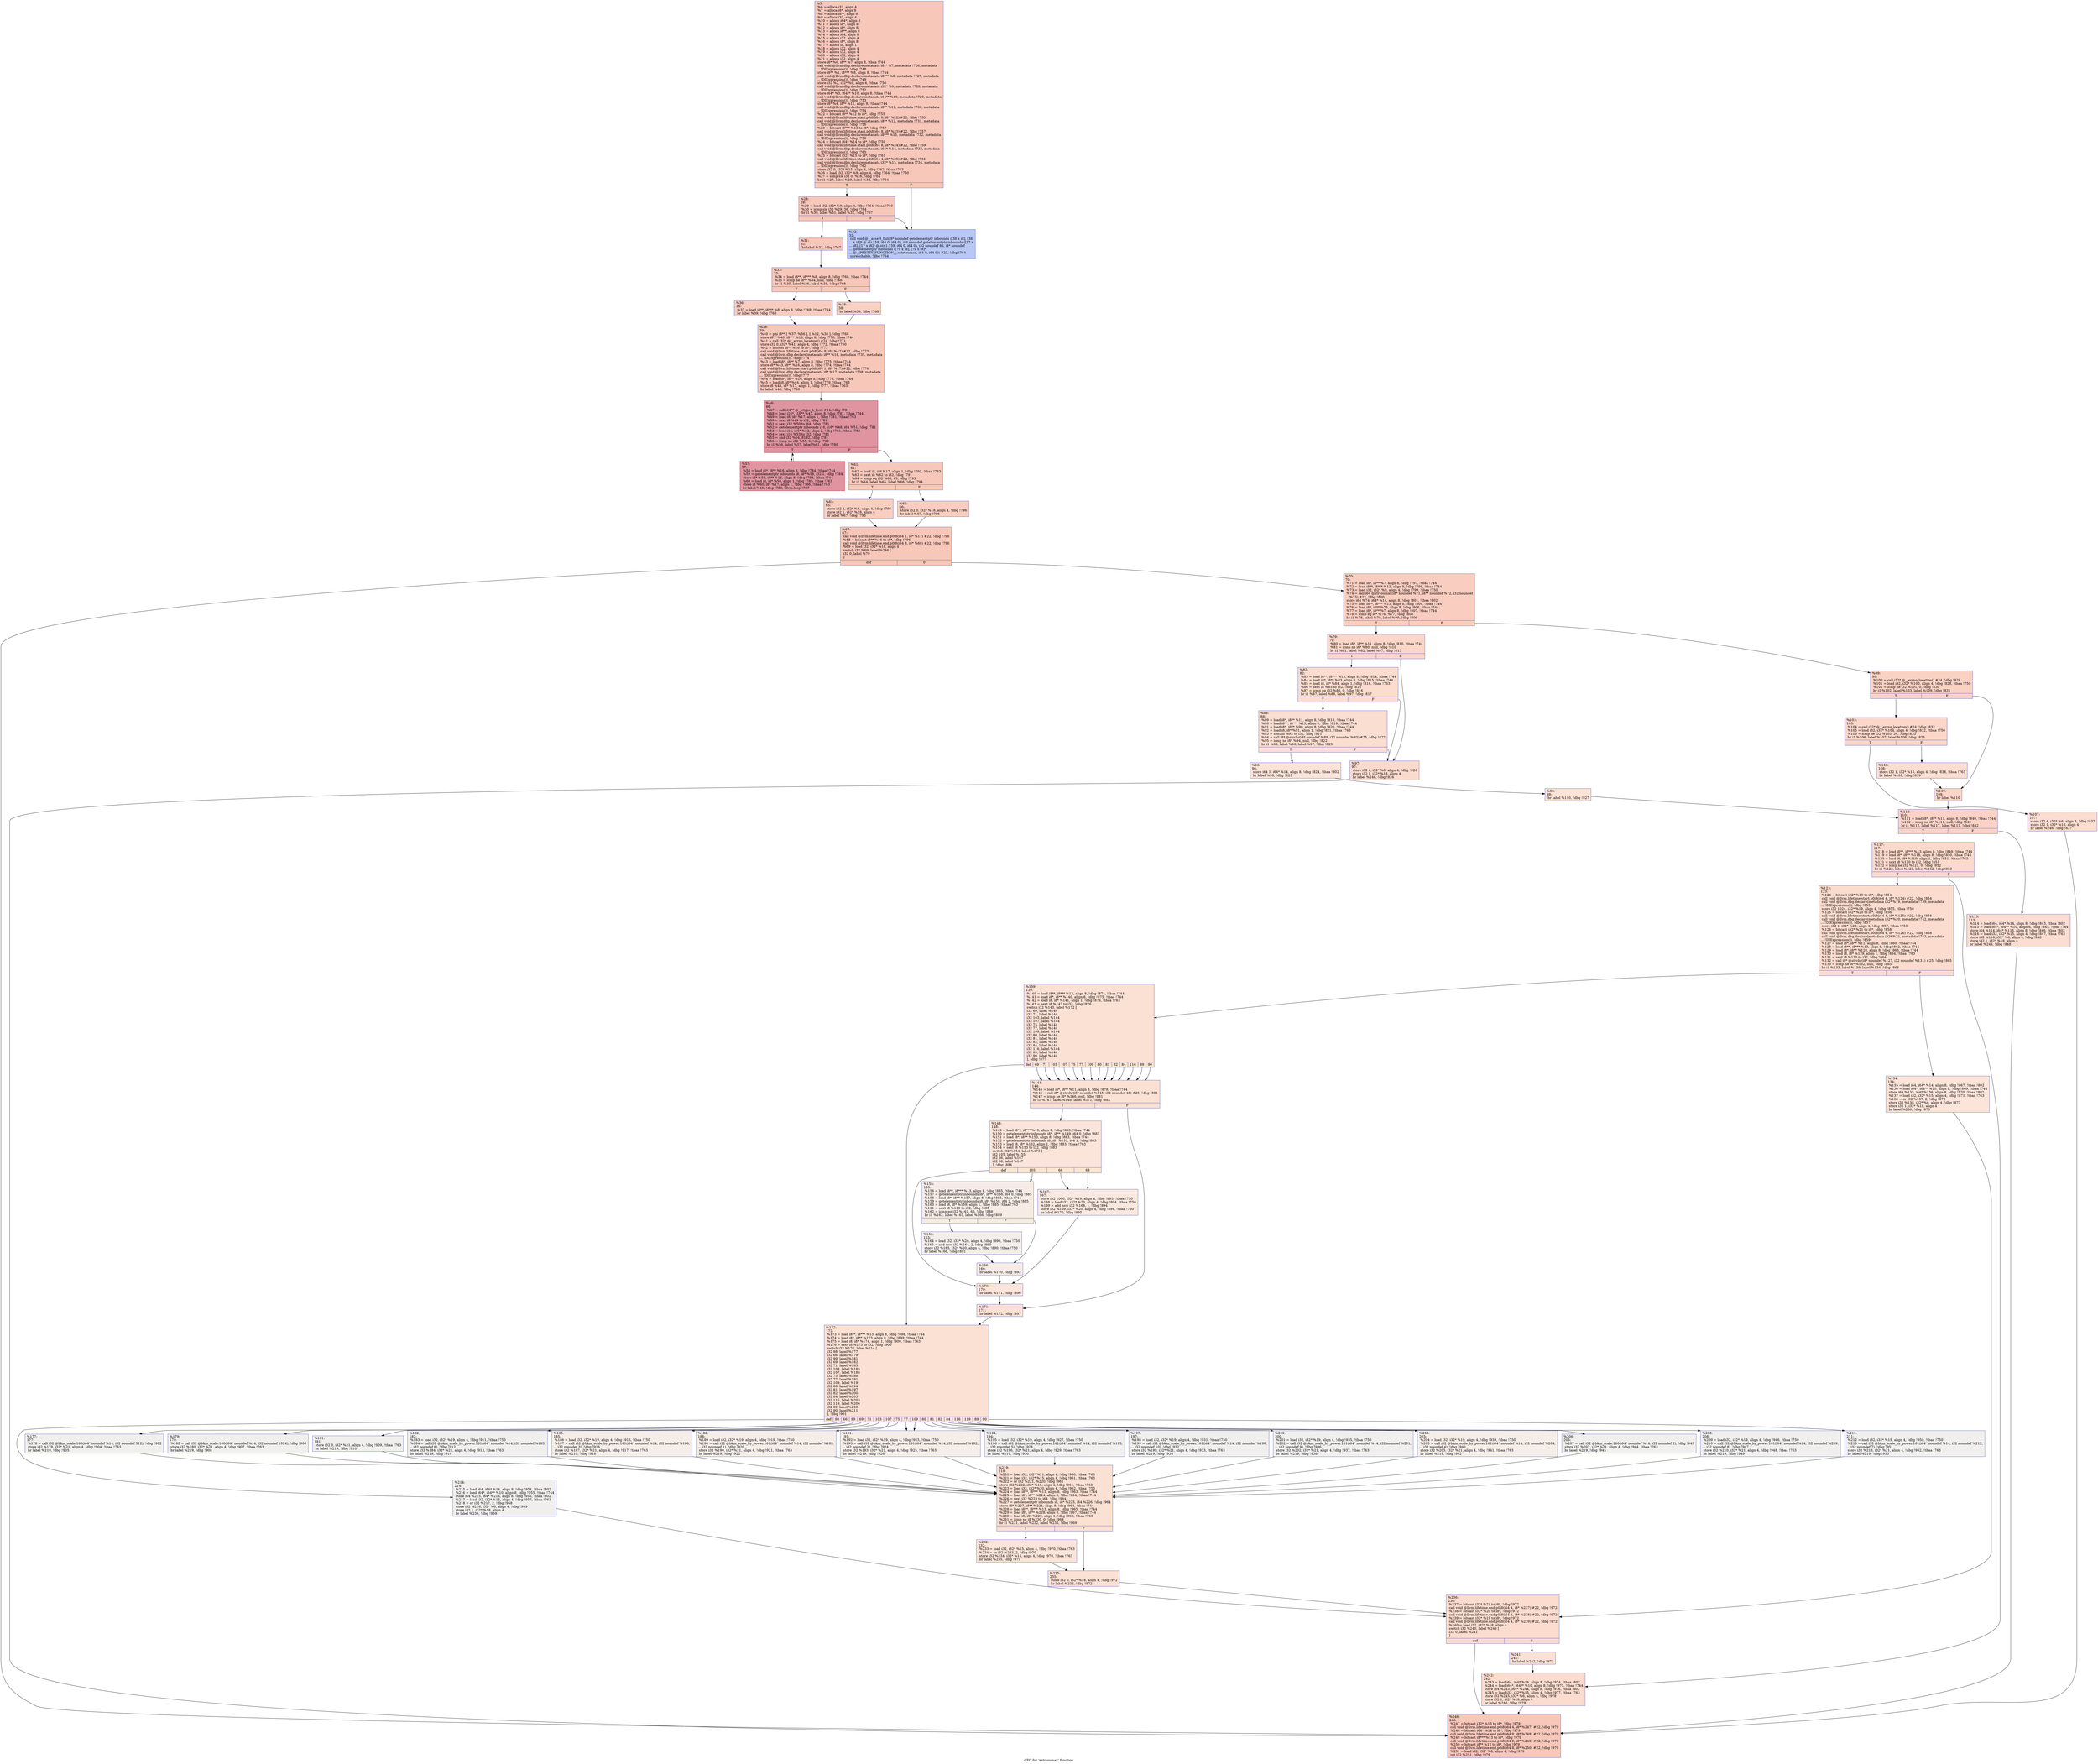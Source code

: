 digraph "CFG for 'xstrtoumax' function" {
	label="CFG for 'xstrtoumax' function";

	Node0x1152d70 [shape=record,color="#3d50c3ff", style=filled, fillcolor="#ec7f6370",label="{%5:\l  %6 = alloca i32, align 4\l  %7 = alloca i8*, align 8\l  %8 = alloca i8**, align 8\l  %9 = alloca i32, align 4\l  %10 = alloca i64*, align 8\l  %11 = alloca i8*, align 8\l  %12 = alloca i8*, align 8\l  %13 = alloca i8**, align 8\l  %14 = alloca i64, align 8\l  %15 = alloca i32, align 4\l  %16 = alloca i8*, align 8\l  %17 = alloca i8, align 1\l  %18 = alloca i32, align 4\l  %19 = alloca i32, align 4\l  %20 = alloca i32, align 4\l  %21 = alloca i32, align 4\l  store i8* %0, i8** %7, align 8, !tbaa !744\l  call void @llvm.dbg.declare(metadata i8** %7, metadata !726, metadata\l... !DIExpression()), !dbg !748\l  store i8** %1, i8*** %8, align 8, !tbaa !744\l  call void @llvm.dbg.declare(metadata i8*** %8, metadata !727, metadata\l... !DIExpression()), !dbg !749\l  store i32 %2, i32* %9, align 4, !tbaa !750\l  call void @llvm.dbg.declare(metadata i32* %9, metadata !728, metadata\l... !DIExpression()), !dbg !752\l  store i64* %3, i64** %10, align 8, !tbaa !744\l  call void @llvm.dbg.declare(metadata i64** %10, metadata !729, metadata\l... !DIExpression()), !dbg !753\l  store i8* %4, i8** %11, align 8, !tbaa !744\l  call void @llvm.dbg.declare(metadata i8** %11, metadata !730, metadata\l... !DIExpression()), !dbg !754\l  %22 = bitcast i8** %12 to i8*, !dbg !755\l  call void @llvm.lifetime.start.p0i8(i64 8, i8* %22) #22, !dbg !755\l  call void @llvm.dbg.declare(metadata i8** %12, metadata !731, metadata\l... !DIExpression()), !dbg !756\l  %23 = bitcast i8*** %13 to i8*, !dbg !757\l  call void @llvm.lifetime.start.p0i8(i64 8, i8* %23) #22, !dbg !757\l  call void @llvm.dbg.declare(metadata i8*** %13, metadata !732, metadata\l... !DIExpression()), !dbg !758\l  %24 = bitcast i64* %14 to i8*, !dbg !759\l  call void @llvm.lifetime.start.p0i8(i64 8, i8* %24) #22, !dbg !759\l  call void @llvm.dbg.declare(metadata i64* %14, metadata !733, metadata\l... !DIExpression()), !dbg !760\l  %25 = bitcast i32* %15 to i8*, !dbg !761\l  call void @llvm.lifetime.start.p0i8(i64 4, i8* %25) #22, !dbg !761\l  call void @llvm.dbg.declare(metadata i32* %15, metadata !734, metadata\l... !DIExpression()), !dbg !762\l  store i32 0, i32* %15, align 4, !dbg !762, !tbaa !763\l  %26 = load i32, i32* %9, align 4, !dbg !764, !tbaa !750\l  %27 = icmp sle i32 0, %26, !dbg !764\l  br i1 %27, label %28, label %32, !dbg !764\l|{<s0>T|<s1>F}}"];
	Node0x1152d70:s0 -> Node0x1154920;
	Node0x1152d70:s1 -> Node0x11549c0;
	Node0x1154920 [shape=record,color="#3d50c3ff", style=filled, fillcolor="#ec7f6370",label="{%28:\l28:                                               \l  %29 = load i32, i32* %9, align 4, !dbg !764, !tbaa !750\l  %30 = icmp sle i32 %29, 36, !dbg !764\l  br i1 %30, label %31, label %32, !dbg !767\l|{<s0>T|<s1>F}}"];
	Node0x1154920:s0 -> Node0x1154970;
	Node0x1154920:s1 -> Node0x11549c0;
	Node0x1154970 [shape=record,color="#3d50c3ff", style=filled, fillcolor="#ec7f6370",label="{%31:\l31:                                               \l  br label %33, !dbg !767\l}"];
	Node0x1154970 -> Node0x1154a10;
	Node0x11549c0 [shape=record,color="#3d50c3ff", style=filled, fillcolor="#5f7fe870",label="{%32:\l32:                                               \l  call void @__assert_fail(i8* noundef getelementptr inbounds ([38 x i8], [38\l... x i8]* @.str.158, i64 0, i64 0), i8* noundef getelementptr inbounds ([17 x\l... i8], [17 x i8]* @.str.1.159, i64 0, i64 0), i32 noundef 86, i8* noundef\l... getelementptr inbounds ([79 x i8], [79 x i8]*\l... @__PRETTY_FUNCTION__.xstrtoumax, i64 0, i64 0)) #23, !dbg !764\l  unreachable, !dbg !764\l}"];
	Node0x1154a10 [shape=record,color="#3d50c3ff", style=filled, fillcolor="#ec7f6370",label="{%33:\l33:                                               \l  %34 = load i8**, i8*** %8, align 8, !dbg !768, !tbaa !744\l  %35 = icmp ne i8** %34, null, !dbg !768\l  br i1 %35, label %36, label %38, !dbg !768\l|{<s0>T|<s1>F}}"];
	Node0x1154a10:s0 -> Node0x1154a60;
	Node0x1154a10:s1 -> Node0x1154ab0;
	Node0x1154a60 [shape=record,color="#3d50c3ff", style=filled, fillcolor="#f08b6e70",label="{%36:\l36:                                               \l  %37 = load i8**, i8*** %8, align 8, !dbg !769, !tbaa !744\l  br label %39, !dbg !768\l}"];
	Node0x1154a60 -> Node0x1154b00;
	Node0x1154ab0 [shape=record,color="#3d50c3ff", style=filled, fillcolor="#f4987a70",label="{%38:\l38:                                               \l  br label %39, !dbg !768\l}"];
	Node0x1154ab0 -> Node0x1154b00;
	Node0x1154b00 [shape=record,color="#3d50c3ff", style=filled, fillcolor="#ec7f6370",label="{%39:\l39:                                               \l  %40 = phi i8** [ %37, %36 ], [ %12, %38 ], !dbg !768\l  store i8** %40, i8*** %13, align 8, !dbg !770, !tbaa !744\l  %41 = call i32* @__errno_location() #24, !dbg !771\l  store i32 0, i32* %41, align 4, !dbg !772, !tbaa !750\l  %42 = bitcast i8** %16 to i8*, !dbg !773\l  call void @llvm.lifetime.start.p0i8(i64 8, i8* %42) #22, !dbg !773\l  call void @llvm.dbg.declare(metadata i8** %16, metadata !735, metadata\l... !DIExpression()), !dbg !774\l  %43 = load i8*, i8** %7, align 8, !dbg !775, !tbaa !744\l  store i8* %43, i8** %16, align 8, !dbg !774, !tbaa !744\l  call void @llvm.lifetime.start.p0i8(i64 1, i8* %17) #22, !dbg !776\l  call void @llvm.dbg.declare(metadata i8* %17, metadata !738, metadata\l... !DIExpression()), !dbg !777\l  %44 = load i8*, i8** %16, align 8, !dbg !778, !tbaa !744\l  %45 = load i8, i8* %44, align 1, !dbg !779, !tbaa !763\l  store i8 %45, i8* %17, align 1, !dbg !777, !tbaa !763\l  br label %46, !dbg !780\l}"];
	Node0x1154b00 -> Node0x1154b50;
	Node0x1154b50 [shape=record,color="#b70d28ff", style=filled, fillcolor="#b70d2870",label="{%46:\l46:                                               \l  %47 = call i16** @__ctype_b_loc() #24, !dbg !781\l  %48 = load i16*, i16** %47, align 8, !dbg !781, !tbaa !744\l  %49 = load i8, i8* %17, align 1, !dbg !781, !tbaa !763\l  %50 = zext i8 %49 to i32, !dbg !781\l  %51 = sext i32 %50 to i64, !dbg !781\l  %52 = getelementptr inbounds i16, i16* %48, i64 %51, !dbg !781\l  %53 = load i16, i16* %52, align 2, !dbg !781, !tbaa !782\l  %54 = zext i16 %53 to i32, !dbg !781\l  %55 = and i32 %54, 8192, !dbg !781\l  %56 = icmp ne i32 %55, 0, !dbg !780\l  br i1 %56, label %57, label %61, !dbg !780\l|{<s0>T|<s1>F}}"];
	Node0x1154b50:s0 -> Node0x1154ba0;
	Node0x1154b50:s1 -> Node0x1154bf0;
	Node0x1154ba0 [shape=record,color="#b70d28ff", style=filled, fillcolor="#b70d2870",label="{%57:\l57:                                               \l  %58 = load i8*, i8** %16, align 8, !dbg !784, !tbaa !744\l  %59 = getelementptr inbounds i8, i8* %58, i32 1, !dbg !784\l  store i8* %59, i8** %16, align 8, !dbg !784, !tbaa !744\l  %60 = load i8, i8* %59, align 1, !dbg !785, !tbaa !763\l  store i8 %60, i8* %17, align 1, !dbg !786, !tbaa !763\l  br label %46, !dbg !780, !llvm.loop !787\l}"];
	Node0x1154ba0 -> Node0x1154b50;
	Node0x1154bf0 [shape=record,color="#3d50c3ff", style=filled, fillcolor="#ec7f6370",label="{%61:\l61:                                               \l  %62 = load i8, i8* %17, align 1, !dbg !791, !tbaa !763\l  %63 = zext i8 %62 to i32, !dbg !791\l  %64 = icmp eq i32 %63, 45, !dbg !793\l  br i1 %64, label %65, label %66, !dbg !794\l|{<s0>T|<s1>F}}"];
	Node0x1154bf0:s0 -> Node0x1154c40;
	Node0x1154bf0:s1 -> Node0x1154c90;
	Node0x1154c40 [shape=record,color="#3d50c3ff", style=filled, fillcolor="#f2907270",label="{%65:\l65:                                               \l  store i32 4, i32* %6, align 4, !dbg !795\l  store i32 1, i32* %18, align 4\l  br label %67, !dbg !795\l}"];
	Node0x1154c40 -> Node0x1154ce0;
	Node0x1154c90 [shape=record,color="#3d50c3ff", style=filled, fillcolor="#f2907270",label="{%66:\l66:                                               \l  store i32 0, i32* %18, align 4, !dbg !796\l  br label %67, !dbg !796\l}"];
	Node0x1154c90 -> Node0x1154ce0;
	Node0x1154ce0 [shape=record,color="#3d50c3ff", style=filled, fillcolor="#ec7f6370",label="{%67:\l67:                                               \l  call void @llvm.lifetime.end.p0i8(i64 1, i8* %17) #22, !dbg !796\l  %68 = bitcast i8** %16 to i8*, !dbg !796\l  call void @llvm.lifetime.end.p0i8(i64 8, i8* %68) #22, !dbg !796\l  %69 = load i32, i32* %18, align 4\l  switch i32 %69, label %246 [\l    i32 0, label %70\l  ]\l|{<s0>def|<s1>0}}"];
	Node0x1154ce0:s0 -> Node0x1155c30;
	Node0x1154ce0:s1 -> Node0x1154d30;
	Node0x1154d30 [shape=record,color="#3d50c3ff", style=filled, fillcolor="#f2907270",label="{%70:\l70:                                               \l  %71 = load i8*, i8** %7, align 8, !dbg !797, !tbaa !744\l  %72 = load i8**, i8*** %13, align 8, !dbg !798, !tbaa !744\l  %73 = load i32, i32* %9, align 4, !dbg !799, !tbaa !750\l  %74 = call i64 @strtoumax(i8* noundef %71, i8** noundef %72, i32 noundef\l... %73) #22, !dbg !800\l  store i64 %74, i64* %14, align 8, !dbg !801, !tbaa !802\l  %75 = load i8**, i8*** %13, align 8, !dbg !804, !tbaa !744\l  %76 = load i8*, i8** %75, align 8, !dbg !806, !tbaa !744\l  %77 = load i8*, i8** %7, align 8, !dbg !807, !tbaa !744\l  %78 = icmp eq i8* %76, %77, !dbg !808\l  br i1 %78, label %79, label %99, !dbg !809\l|{<s0>T|<s1>F}}"];
	Node0x1154d30:s0 -> Node0x1154d80;
	Node0x1154d30:s1 -> Node0x1154f60;
	Node0x1154d80 [shape=record,color="#3d50c3ff", style=filled, fillcolor="#f6a38570",label="{%79:\l79:                                               \l  %80 = load i8*, i8** %11, align 8, !dbg !810, !tbaa !744\l  %81 = icmp ne i8* %80, null, !dbg !810\l  br i1 %81, label %82, label %97, !dbg !813\l|{<s0>T|<s1>F}}"];
	Node0x1154d80:s0 -> Node0x1154dd0;
	Node0x1154d80:s1 -> Node0x1154ec0;
	Node0x1154dd0 [shape=record,color="#3d50c3ff", style=filled, fillcolor="#f7af9170",label="{%82:\l82:                                               \l  %83 = load i8**, i8*** %13, align 8, !dbg !814, !tbaa !744\l  %84 = load i8*, i8** %83, align 8, !dbg !815, !tbaa !744\l  %85 = load i8, i8* %84, align 1, !dbg !816, !tbaa !763\l  %86 = sext i8 %85 to i32, !dbg !816\l  %87 = icmp ne i32 %86, 0, !dbg !816\l  br i1 %87, label %88, label %97, !dbg !817\l|{<s0>T|<s1>F}}"];
	Node0x1154dd0:s0 -> Node0x1154e20;
	Node0x1154dd0:s1 -> Node0x1154ec0;
	Node0x1154e20 [shape=record,color="#3d50c3ff", style=filled, fillcolor="#f7b59970",label="{%88:\l88:                                               \l  %89 = load i8*, i8** %11, align 8, !dbg !818, !tbaa !744\l  %90 = load i8**, i8*** %13, align 8, !dbg !819, !tbaa !744\l  %91 = load i8*, i8** %90, align 8, !dbg !820, !tbaa !744\l  %92 = load i8, i8* %91, align 1, !dbg !821, !tbaa !763\l  %93 = sext i8 %92 to i32, !dbg !821\l  %94 = call i8* @strchr(i8* noundef %89, i32 noundef %93) #25, !dbg !822\l  %95 = icmp ne i8* %94, null, !dbg !822\l  br i1 %95, label %96, label %97, !dbg !823\l|{<s0>T|<s1>F}}"];
	Node0x1154e20:s0 -> Node0x1154e70;
	Node0x1154e20:s1 -> Node0x1154ec0;
	Node0x1154e70 [shape=record,color="#3d50c3ff", style=filled, fillcolor="#f6bfa670",label="{%96:\l96:                                               \l  store i64 1, i64* %14, align 8, !dbg !824, !tbaa !802\l  br label %98, !dbg !825\l}"];
	Node0x1154e70 -> Node0x1154f10;
	Node0x1154ec0 [shape=record,color="#3d50c3ff", style=filled, fillcolor="#f7ac8e70",label="{%97:\l97:                                               \l  store i32 4, i32* %6, align 4, !dbg !826\l  store i32 1, i32* %18, align 4\l  br label %246, !dbg !826\l}"];
	Node0x1154ec0 -> Node0x1155c30;
	Node0x1154f10 [shape=record,color="#3d50c3ff", style=filled, fillcolor="#f6bfa670",label="{%98:\l98:                                               \l  br label %110, !dbg !827\l}"];
	Node0x1154f10 -> Node0x11550f0;
	Node0x1154f60 [shape=record,color="#3d50c3ff", style=filled, fillcolor="#f4987a70",label="{%99:\l99:                                               \l  %100 = call i32* @__errno_location() #24, !dbg !828\l  %101 = load i32, i32* %100, align 4, !dbg !828, !tbaa !750\l  %102 = icmp ne i32 %101, 0, !dbg !830\l  br i1 %102, label %103, label %109, !dbg !831\l|{<s0>T|<s1>F}}"];
	Node0x1154f60:s0 -> Node0x1154fb0;
	Node0x1154f60:s1 -> Node0x11550a0;
	Node0x1154fb0 [shape=record,color="#3d50c3ff", style=filled, fillcolor="#f6a38570",label="{%103:\l103:                                              \l  %104 = call i32* @__errno_location() #24, !dbg !832\l  %105 = load i32, i32* %104, align 4, !dbg !832, !tbaa !750\l  %106 = icmp ne i32 %105, 34, !dbg !835\l  br i1 %106, label %107, label %108, !dbg !836\l|{<s0>T|<s1>F}}"];
	Node0x1154fb0:s0 -> Node0x1155000;
	Node0x1154fb0:s1 -> Node0x1155050;
	Node0x1155000 [shape=record,color="#3d50c3ff", style=filled, fillcolor="#f7b39670",label="{%107:\l107:                                              \l  store i32 4, i32* %6, align 4, !dbg !837\l  store i32 1, i32* %18, align 4\l  br label %246, !dbg !837\l}"];
	Node0x1155000 -> Node0x1155c30;
	Node0x1155050 [shape=record,color="#3d50c3ff", style=filled, fillcolor="#f7b39670",label="{%108:\l108:                                              \l  store i32 1, i32* %15, align 4, !dbg !838, !tbaa !763\l  br label %109, !dbg !839\l}"];
	Node0x1155050 -> Node0x11550a0;
	Node0x11550a0 [shape=record,color="#3d50c3ff", style=filled, fillcolor="#f5a08170",label="{%109:\l109:                                              \l  br label %110\l}"];
	Node0x11550a0 -> Node0x11550f0;
	Node0x11550f0 [shape=record,color="#3d50c3ff", style=filled, fillcolor="#f59c7d70",label="{%110:\l110:                                              \l  %111 = load i8*, i8** %11, align 8, !dbg !840, !tbaa !744\l  %112 = icmp ne i8* %111, null, !dbg !840\l  br i1 %112, label %117, label %113, !dbg !842\l|{<s0>T|<s1>F}}"];
	Node0x11550f0:s0 -> Node0x1155190;
	Node0x11550f0:s1 -> Node0x1155140;
	Node0x1155140 [shape=record,color="#3d50c3ff", style=filled, fillcolor="#f7b39670",label="{%113:\l113:                                              \l  %114 = load i64, i64* %14, align 8, !dbg !843, !tbaa !802\l  %115 = load i64*, i64** %10, align 8, !dbg !845, !tbaa !744\l  store i64 %114, i64* %115, align 8, !dbg !846, !tbaa !802\l  %116 = load i32, i32* %15, align 4, !dbg !847, !tbaa !763\l  store i32 %116, i32* %6, align 4, !dbg !848\l  store i32 1, i32* %18, align 4\l  br label %246, !dbg !848\l}"];
	Node0x1155140 -> Node0x1155c30;
	Node0x1155190 [shape=record,color="#3d50c3ff", style=filled, fillcolor="#f7a88970",label="{%117:\l117:                                              \l  %118 = load i8**, i8*** %13, align 8, !dbg !849, !tbaa !744\l  %119 = load i8*, i8** %118, align 8, !dbg !850, !tbaa !744\l  %120 = load i8, i8* %119, align 1, !dbg !851, !tbaa !763\l  %121 = sext i8 %120 to i32, !dbg !851\l  %122 = icmp ne i32 %121, 0, !dbg !852\l  br i1 %122, label %123, label %242, !dbg !853\l|{<s0>T|<s1>F}}"];
	Node0x1155190:s0 -> Node0x11551e0;
	Node0x1155190:s1 -> Node0x1155be0;
	Node0x11551e0 [shape=record,color="#3d50c3ff", style=filled, fillcolor="#f7af9170",label="{%123:\l123:                                              \l  %124 = bitcast i32* %19 to i8*, !dbg !854\l  call void @llvm.lifetime.start.p0i8(i64 4, i8* %124) #22, !dbg !854\l  call void @llvm.dbg.declare(metadata i32* %19, metadata !739, metadata\l... !DIExpression()), !dbg !855\l  store i32 1024, i32* %19, align 4, !dbg !855, !tbaa !750\l  %125 = bitcast i32* %20 to i8*, !dbg !856\l  call void @llvm.lifetime.start.p0i8(i64 4, i8* %125) #22, !dbg !856\l  call void @llvm.dbg.declare(metadata i32* %20, metadata !742, metadata\l... !DIExpression()), !dbg !857\l  store i32 1, i32* %20, align 4, !dbg !857, !tbaa !750\l  %126 = bitcast i32* %21 to i8*, !dbg !858\l  call void @llvm.lifetime.start.p0i8(i64 4, i8* %126) #22, !dbg !858\l  call void @llvm.dbg.declare(metadata i32* %21, metadata !743, metadata\l... !DIExpression()), !dbg !859\l  %127 = load i8*, i8** %11, align 8, !dbg !860, !tbaa !744\l  %128 = load i8**, i8*** %13, align 8, !dbg !862, !tbaa !744\l  %129 = load i8*, i8** %128, align 8, !dbg !863, !tbaa !744\l  %130 = load i8, i8* %129, align 1, !dbg !864, !tbaa !763\l  %131 = sext i8 %130 to i32, !dbg !864\l  %132 = call i8* @strchr(i8* noundef %127, i32 noundef %131) #25, !dbg !865\l  %133 = icmp ne i8* %132, null, !dbg !865\l  br i1 %133, label %139, label %134, !dbg !866\l|{<s0>T|<s1>F}}"];
	Node0x11551e0:s0 -> Node0x1155280;
	Node0x11551e0:s1 -> Node0x1155230;
	Node0x1155230 [shape=record,color="#3d50c3ff", style=filled, fillcolor="#f5c1a970",label="{%134:\l134:                                              \l  %135 = load i64, i64* %14, align 8, !dbg !867, !tbaa !802\l  %136 = load i64*, i64** %10, align 8, !dbg !869, !tbaa !744\l  store i64 %135, i64* %136, align 8, !dbg !870, !tbaa !802\l  %137 = load i32, i32* %15, align 4, !dbg !871, !tbaa !763\l  %138 = or i32 %137, 2, !dbg !872\l  store i32 %138, i32* %6, align 4, !dbg !873\l  store i32 1, i32* %18, align 4\l  br label %236, !dbg !873\l}"];
	Node0x1155230 -> Node0x1155b40;
	Node0x1155280 [shape=record,color="#3d50c3ff", style=filled, fillcolor="#f7b99e70",label="{%139:\l139:                                              \l  %140 = load i8**, i8*** %13, align 8, !dbg !874, !tbaa !744\l  %141 = load i8*, i8** %140, align 8, !dbg !875, !tbaa !744\l  %142 = load i8, i8* %141, align 1, !dbg !876, !tbaa !763\l  %143 = sext i8 %142 to i32, !dbg !876\l  switch i32 %143, label %172 [\l    i32 69, label %144\l    i32 71, label %144\l    i32 103, label %144\l    i32 107, label %144\l    i32 75, label %144\l    i32 77, label %144\l    i32 109, label %144\l    i32 80, label %144\l    i32 81, label %144\l    i32 82, label %144\l    i32 84, label %144\l    i32 116, label %144\l    i32 89, label %144\l    i32 90, label %144\l  ], !dbg !877\l|{<s0>def|<s1>69|<s2>71|<s3>103|<s4>107|<s5>75|<s6>77|<s7>109|<s8>80|<s9>81|<s10>82|<s11>84|<s12>116|<s13>89|<s14>90}}"];
	Node0x1155280:s0 -> Node0x1155550;
	Node0x1155280:s1 -> Node0x11552d0;
	Node0x1155280:s2 -> Node0x11552d0;
	Node0x1155280:s3 -> Node0x11552d0;
	Node0x1155280:s4 -> Node0x11552d0;
	Node0x1155280:s5 -> Node0x11552d0;
	Node0x1155280:s6 -> Node0x11552d0;
	Node0x1155280:s7 -> Node0x11552d0;
	Node0x1155280:s8 -> Node0x11552d0;
	Node0x1155280:s9 -> Node0x11552d0;
	Node0x1155280:s10 -> Node0x11552d0;
	Node0x1155280:s11 -> Node0x11552d0;
	Node0x1155280:s12 -> Node0x11552d0;
	Node0x1155280:s13 -> Node0x11552d0;
	Node0x1155280:s14 -> Node0x11552d0;
	Node0x11552d0 [shape=record,color="#3d50c3ff", style=filled, fillcolor="#f7b99e70",label="{%144:\l144:                                              \l  %145 = load i8*, i8** %11, align 8, !dbg !878, !tbaa !744\l  %146 = call i8* @strchr(i8* noundef %145, i32 noundef 48) #25, !dbg !881\l  %147 = icmp ne i8* %146, null, !dbg !881\l  br i1 %147, label %148, label %171, !dbg !882\l|{<s0>T|<s1>F}}"];
	Node0x11552d0:s0 -> Node0x1155320;
	Node0x11552d0:s1 -> Node0x1155500;
	Node0x1155320 [shape=record,color="#3d50c3ff", style=filled, fillcolor="#f5c1a970",label="{%148:\l148:                                              \l  %149 = load i8**, i8*** %13, align 8, !dbg !883, !tbaa !744\l  %150 = getelementptr inbounds i8*, i8** %149, i64 0, !dbg !883\l  %151 = load i8*, i8** %150, align 8, !dbg !883, !tbaa !744\l  %152 = getelementptr inbounds i8, i8* %151, i64 1, !dbg !883\l  %153 = load i8, i8* %152, align 1, !dbg !883, !tbaa !763\l  %154 = sext i8 %153 to i32, !dbg !883\l  switch i32 %154, label %170 [\l    i32 105, label %155\l    i32 66, label %167\l    i32 68, label %167\l  ], !dbg !884\l|{<s0>def|<s1>105|<s2>66|<s3>68}}"];
	Node0x1155320:s0 -> Node0x11554b0;
	Node0x1155320:s1 -> Node0x1155370;
	Node0x1155320:s2 -> Node0x1155460;
	Node0x1155320:s3 -> Node0x1155460;
	Node0x1155370 [shape=record,color="#3d50c3ff", style=filled, fillcolor="#ecd3c570",label="{%155:\l155:                                              \l  %156 = load i8**, i8*** %13, align 8, !dbg !885, !tbaa !744\l  %157 = getelementptr inbounds i8*, i8** %156, i64 0, !dbg !885\l  %158 = load i8*, i8** %157, align 8, !dbg !885, !tbaa !744\l  %159 = getelementptr inbounds i8, i8* %158, i64 2, !dbg !885\l  %160 = load i8, i8* %159, align 1, !dbg !885, !tbaa !763\l  %161 = sext i8 %160 to i32, !dbg !885\l  %162 = icmp eq i32 %161, 66, !dbg !888\l  br i1 %162, label %163, label %166, !dbg !889\l|{<s0>T|<s1>F}}"];
	Node0x1155370:s0 -> Node0x11553c0;
	Node0x1155370:s1 -> Node0x1155410;
	Node0x11553c0 [shape=record,color="#3d50c3ff", style=filled, fillcolor="#e3d9d370",label="{%163:\l163:                                              \l  %164 = load i32, i32* %20, align 4, !dbg !890, !tbaa !750\l  %165 = add nsw i32 %164, 2, !dbg !890\l  store i32 %165, i32* %20, align 4, !dbg !890, !tbaa !750\l  br label %166, !dbg !891\l}"];
	Node0x11553c0 -> Node0x1155410;
	Node0x1155410 [shape=record,color="#3d50c3ff", style=filled, fillcolor="#ecd3c570",label="{%166:\l166:                                              \l  br label %170, !dbg !892\l}"];
	Node0x1155410 -> Node0x11554b0;
	Node0x1155460 [shape=record,color="#3d50c3ff", style=filled, fillcolor="#f2cab570",label="{%167:\l167:                                              \l  store i32 1000, i32* %19, align 4, !dbg !893, !tbaa !750\l  %168 = load i32, i32* %20, align 4, !dbg !894, !tbaa !750\l  %169 = add nsw i32 %168, 1, !dbg !894\l  store i32 %169, i32* %20, align 4, !dbg !894, !tbaa !750\l  br label %170, !dbg !895\l}"];
	Node0x1155460 -> Node0x11554b0;
	Node0x11554b0 [shape=record,color="#3d50c3ff", style=filled, fillcolor="#f5c1a970",label="{%170:\l170:                                              \l  br label %171, !dbg !896\l}"];
	Node0x11554b0 -> Node0x1155500;
	Node0x1155500 [shape=record,color="#3d50c3ff", style=filled, fillcolor="#f7b99e70",label="{%171:\l171:                                              \l  br label %172, !dbg !897\l}"];
	Node0x1155500 -> Node0x1155550;
	Node0x1155550 [shape=record,color="#3d50c3ff", style=filled, fillcolor="#f7b99e70",label="{%172:\l172:                                              \l  %173 = load i8**, i8*** %13, align 8, !dbg !898, !tbaa !744\l  %174 = load i8*, i8** %173, align 8, !dbg !899, !tbaa !744\l  %175 = load i8, i8* %174, align 1, !dbg !900, !tbaa !763\l  %176 = sext i8 %175 to i32, !dbg !900\l  switch i32 %176, label %214 [\l    i32 98, label %177\l    i32 66, label %179\l    i32 99, label %181\l    i32 69, label %182\l    i32 71, label %185\l    i32 103, label %185\l    i32 107, label %188\l    i32 75, label %188\l    i32 77, label %191\l    i32 109, label %191\l    i32 80, label %194\l    i32 81, label %197\l    i32 82, label %200\l    i32 84, label %203\l    i32 116, label %203\l    i32 119, label %206\l    i32 89, label %208\l    i32 90, label %211\l  ], !dbg !901\l|{<s0>def|<s1>98|<s2>66|<s3>99|<s4>69|<s5>71|<s6>103|<s7>107|<s8>75|<s9>77|<s10>109|<s11>80|<s12>81|<s13>82|<s14>84|<s15>116|<s16>119|<s17>89|<s18>90}}"];
	Node0x1155550:s0 -> Node0x1155a00;
	Node0x1155550:s1 -> Node0x11555a0;
	Node0x1155550:s2 -> Node0x11555f0;
	Node0x1155550:s3 -> Node0x1155640;
	Node0x1155550:s4 -> Node0x1155690;
	Node0x1155550:s5 -> Node0x11556e0;
	Node0x1155550:s6 -> Node0x11556e0;
	Node0x1155550:s7 -> Node0x1155730;
	Node0x1155550:s8 -> Node0x1155730;
	Node0x1155550:s9 -> Node0x1155780;
	Node0x1155550:s10 -> Node0x1155780;
	Node0x1155550:s11 -> Node0x11557d0;
	Node0x1155550:s12 -> Node0x1155820;
	Node0x1155550:s13 -> Node0x1155870;
	Node0x1155550:s14 -> Node0x11558c0;
	Node0x1155550:s15 -> Node0x11558c0;
	Node0x1155550:s16 -> Node0x1155910;
	Node0x1155550:s17 -> Node0x1155960;
	Node0x1155550:s18 -> Node0x11559b0;
	Node0x11555a0 [shape=record,color="#3d50c3ff", style=filled, fillcolor="#e0dbd870",label="{%177:\l177:                                              \l  %178 = call i32 @bkm_scale.160(i64* noundef %14, i32 noundef 512), !dbg !902\l  store i32 %178, i32* %21, align 4, !dbg !904, !tbaa !763\l  br label %219, !dbg !905\l}"];
	Node0x11555a0 -> Node0x1155a50;
	Node0x11555f0 [shape=record,color="#3d50c3ff", style=filled, fillcolor="#e0dbd870",label="{%179:\l179:                                              \l  %180 = call i32 @bkm_scale.160(i64* noundef %14, i32 noundef 1024), !dbg !906\l  store i32 %180, i32* %21, align 4, !dbg !907, !tbaa !763\l  br label %219, !dbg !908\l}"];
	Node0x11555f0 -> Node0x1155a50;
	Node0x1155640 [shape=record,color="#3d50c3ff", style=filled, fillcolor="#e0dbd870",label="{%181:\l181:                                              \l  store i32 0, i32* %21, align 4, !dbg !909, !tbaa !763\l  br label %219, !dbg !910\l}"];
	Node0x1155640 -> Node0x1155a50;
	Node0x1155690 [shape=record,color="#3d50c3ff", style=filled, fillcolor="#e0dbd870",label="{%182:\l182:                                              \l  %183 = load i32, i32* %19, align 4, !dbg !911, !tbaa !750\l  %184 = call i32 @bkm_scale_by_power.161(i64* noundef %14, i32 noundef %183,\l... i32 noundef 6), !dbg !912\l  store i32 %184, i32* %21, align 4, !dbg !913, !tbaa !763\l  br label %219, !dbg !914\l}"];
	Node0x1155690 -> Node0x1155a50;
	Node0x11556e0 [shape=record,color="#3d50c3ff", style=filled, fillcolor="#e8d6cc70",label="{%185:\l185:                                              \l  %186 = load i32, i32* %19, align 4, !dbg !915, !tbaa !750\l  %187 = call i32 @bkm_scale_by_power.161(i64* noundef %14, i32 noundef %186,\l... i32 noundef 3), !dbg !916\l  store i32 %187, i32* %21, align 4, !dbg !917, !tbaa !763\l  br label %219, !dbg !918\l}"];
	Node0x11556e0 -> Node0x1155a50;
	Node0x1155730 [shape=record,color="#3d50c3ff", style=filled, fillcolor="#e8d6cc70",label="{%188:\l188:                                              \l  %189 = load i32, i32* %19, align 4, !dbg !919, !tbaa !750\l  %190 = call i32 @bkm_scale_by_power.161(i64* noundef %14, i32 noundef %189,\l... i32 noundef 1), !dbg !920\l  store i32 %190, i32* %21, align 4, !dbg !921, !tbaa !763\l  br label %219, !dbg !922\l}"];
	Node0x1155730 -> Node0x1155a50;
	Node0x1155780 [shape=record,color="#3d50c3ff", style=filled, fillcolor="#e8d6cc70",label="{%191:\l191:                                              \l  %192 = load i32, i32* %19, align 4, !dbg !923, !tbaa !750\l  %193 = call i32 @bkm_scale_by_power.161(i64* noundef %14, i32 noundef %192,\l... i32 noundef 2), !dbg !924\l  store i32 %193, i32* %21, align 4, !dbg !925, !tbaa !763\l  br label %219, !dbg !926\l}"];
	Node0x1155780 -> Node0x1155a50;
	Node0x11557d0 [shape=record,color="#3d50c3ff", style=filled, fillcolor="#e0dbd870",label="{%194:\l194:                                              \l  %195 = load i32, i32* %19, align 4, !dbg !927, !tbaa !750\l  %196 = call i32 @bkm_scale_by_power.161(i64* noundef %14, i32 noundef %195,\l... i32 noundef 5), !dbg !928\l  store i32 %196, i32* %21, align 4, !dbg !929, !tbaa !763\l  br label %219, !dbg !930\l}"];
	Node0x11557d0 -> Node0x1155a50;
	Node0x1155820 [shape=record,color="#3d50c3ff", style=filled, fillcolor="#e0dbd870",label="{%197:\l197:                                              \l  %198 = load i32, i32* %19, align 4, !dbg !931, !tbaa !750\l  %199 = call i32 @bkm_scale_by_power.161(i64* noundef %14, i32 noundef %198,\l... i32 noundef 10), !dbg !932\l  store i32 %199, i32* %21, align 4, !dbg !933, !tbaa !763\l  br label %219, !dbg !934\l}"];
	Node0x1155820 -> Node0x1155a50;
	Node0x1155870 [shape=record,color="#3d50c3ff", style=filled, fillcolor="#e0dbd870",label="{%200:\l200:                                              \l  %201 = load i32, i32* %19, align 4, !dbg !935, !tbaa !750\l  %202 = call i32 @bkm_scale_by_power.161(i64* noundef %14, i32 noundef %201,\l... i32 noundef 9), !dbg !936\l  store i32 %202, i32* %21, align 4, !dbg !937, !tbaa !763\l  br label %219, !dbg !938\l}"];
	Node0x1155870 -> Node0x1155a50;
	Node0x11558c0 [shape=record,color="#3d50c3ff", style=filled, fillcolor="#e8d6cc70",label="{%203:\l203:                                              \l  %204 = load i32, i32* %19, align 4, !dbg !939, !tbaa !750\l  %205 = call i32 @bkm_scale_by_power.161(i64* noundef %14, i32 noundef %204,\l... i32 noundef 4), !dbg !940\l  store i32 %205, i32* %21, align 4, !dbg !941, !tbaa !763\l  br label %219, !dbg !942\l}"];
	Node0x11558c0 -> Node0x1155a50;
	Node0x1155910 [shape=record,color="#3d50c3ff", style=filled, fillcolor="#e0dbd870",label="{%206:\l206:                                              \l  %207 = call i32 @bkm_scale.160(i64* noundef %14, i32 noundef 2), !dbg !943\l  store i32 %207, i32* %21, align 4, !dbg !944, !tbaa !763\l  br label %219, !dbg !945\l}"];
	Node0x1155910 -> Node0x1155a50;
	Node0x1155960 [shape=record,color="#3d50c3ff", style=filled, fillcolor="#e0dbd870",label="{%208:\l208:                                              \l  %209 = load i32, i32* %19, align 4, !dbg !946, !tbaa !750\l  %210 = call i32 @bkm_scale_by_power.161(i64* noundef %14, i32 noundef %209,\l... i32 noundef 8), !dbg !947\l  store i32 %210, i32* %21, align 4, !dbg !948, !tbaa !763\l  br label %219, !dbg !949\l}"];
	Node0x1155960 -> Node0x1155a50;
	Node0x11559b0 [shape=record,color="#3d50c3ff", style=filled, fillcolor="#e0dbd870",label="{%211:\l211:                                              \l  %212 = load i32, i32* %19, align 4, !dbg !950, !tbaa !750\l  %213 = call i32 @bkm_scale_by_power.161(i64* noundef %14, i32 noundef %212,\l... i32 noundef 7), !dbg !951\l  store i32 %213, i32* %21, align 4, !dbg !952, !tbaa !763\l  br label %219, !dbg !953\l}"];
	Node0x11559b0 -> Node0x1155a50;
	Node0x1155a00 [shape=record,color="#3d50c3ff", style=filled, fillcolor="#e0dbd870",label="{%214:\l214:                                              \l  %215 = load i64, i64* %14, align 8, !dbg !954, !tbaa !802\l  %216 = load i64*, i64** %10, align 8, !dbg !955, !tbaa !744\l  store i64 %215, i64* %216, align 8, !dbg !956, !tbaa !802\l  %217 = load i32, i32* %15, align 4, !dbg !957, !tbaa !763\l  %218 = or i32 %217, 2, !dbg !958\l  store i32 %218, i32* %6, align 4, !dbg !959\l  store i32 1, i32* %18, align 4\l  br label %236, !dbg !959\l}"];
	Node0x1155a00 -> Node0x1155b40;
	Node0x1155a50 [shape=record,color="#3d50c3ff", style=filled, fillcolor="#f7b99e70",label="{%219:\l219:                                              \l  %220 = load i32, i32* %21, align 4, !dbg !960, !tbaa !763\l  %221 = load i32, i32* %15, align 4, !dbg !961, !tbaa !763\l  %222 = or i32 %221, %220, !dbg !961\l  store i32 %222, i32* %15, align 4, !dbg !961, !tbaa !763\l  %223 = load i32, i32* %20, align 4, !dbg !962, !tbaa !750\l  %224 = load i8**, i8*** %13, align 8, !dbg !963, !tbaa !744\l  %225 = load i8*, i8** %224, align 8, !dbg !964, !tbaa !744\l  %226 = sext i32 %223 to i64, !dbg !964\l  %227 = getelementptr inbounds i8, i8* %225, i64 %226, !dbg !964\l  store i8* %227, i8** %224, align 8, !dbg !964, !tbaa !744\l  %228 = load i8**, i8*** %13, align 8, !dbg !965, !tbaa !744\l  %229 = load i8*, i8** %228, align 8, !dbg !967, !tbaa !744\l  %230 = load i8, i8* %229, align 1, !dbg !968, !tbaa !763\l  %231 = icmp ne i8 %230, 0, !dbg !968\l  br i1 %231, label %232, label %235, !dbg !969\l|{<s0>T|<s1>F}}"];
	Node0x1155a50:s0 -> Node0x1155aa0;
	Node0x1155a50:s1 -> Node0x1155af0;
	Node0x1155aa0 [shape=record,color="#3d50c3ff", style=filled, fillcolor="#f5c1a970",label="{%232:\l232:                                              \l  %233 = load i32, i32* %15, align 4, !dbg !970, !tbaa !763\l  %234 = or i32 %233, 2, !dbg !970\l  store i32 %234, i32* %15, align 4, !dbg !970, !tbaa !763\l  br label %235, !dbg !971\l}"];
	Node0x1155aa0 -> Node0x1155af0;
	Node0x1155af0 [shape=record,color="#3d50c3ff", style=filled, fillcolor="#f7b99e70",label="{%235:\l235:                                              \l  store i32 0, i32* %18, align 4, !dbg !972\l  br label %236, !dbg !972\l}"];
	Node0x1155af0 -> Node0x1155b40;
	Node0x1155b40 [shape=record,color="#3d50c3ff", style=filled, fillcolor="#f7af9170",label="{%236:\l236:                                              \l  %237 = bitcast i32* %21 to i8*, !dbg !972\l  call void @llvm.lifetime.end.p0i8(i64 4, i8* %237) #22, !dbg !972\l  %238 = bitcast i32* %20 to i8*, !dbg !972\l  call void @llvm.lifetime.end.p0i8(i64 4, i8* %238) #22, !dbg !972\l  %239 = bitcast i32* %19 to i8*, !dbg !972\l  call void @llvm.lifetime.end.p0i8(i64 4, i8* %239) #22, !dbg !972\l  %240 = load i32, i32* %18, align 4\l  switch i32 %240, label %246 [\l    i32 0, label %241\l  ]\l|{<s0>def|<s1>0}}"];
	Node0x1155b40:s0 -> Node0x1155c30;
	Node0x1155b40:s1 -> Node0x1155b90;
	Node0x1155b90 [shape=record,color="#3d50c3ff", style=filled, fillcolor="#f7bca170",label="{%241:\l241:                                              \l  br label %242, !dbg !973\l}"];
	Node0x1155b90 -> Node0x1155be0;
	Node0x1155be0 [shape=record,color="#3d50c3ff", style=filled, fillcolor="#f7af9170",label="{%242:\l242:                                              \l  %243 = load i64, i64* %14, align 8, !dbg !974, !tbaa !802\l  %244 = load i64*, i64** %10, align 8, !dbg !975, !tbaa !744\l  store i64 %243, i64* %244, align 8, !dbg !976, !tbaa !802\l  %245 = load i32, i32* %15, align 4, !dbg !977, !tbaa !763\l  store i32 %245, i32* %6, align 4, !dbg !978\l  store i32 1, i32* %18, align 4\l  br label %246, !dbg !978\l}"];
	Node0x1155be0 -> Node0x1155c30;
	Node0x1155c30 [shape=record,color="#3d50c3ff", style=filled, fillcolor="#ec7f6370",label="{%246:\l246:                                              \l  %247 = bitcast i32* %15 to i8*, !dbg !979\l  call void @llvm.lifetime.end.p0i8(i64 4, i8* %247) #22, !dbg !979\l  %248 = bitcast i64* %14 to i8*, !dbg !979\l  call void @llvm.lifetime.end.p0i8(i64 8, i8* %248) #22, !dbg !979\l  %249 = bitcast i8*** %13 to i8*, !dbg !979\l  call void @llvm.lifetime.end.p0i8(i64 8, i8* %249) #22, !dbg !979\l  %250 = bitcast i8** %12 to i8*, !dbg !979\l  call void @llvm.lifetime.end.p0i8(i64 8, i8* %250) #22, !dbg !979\l  %251 = load i32, i32* %6, align 4, !dbg !979\l  ret i32 %251, !dbg !979\l}"];
}
